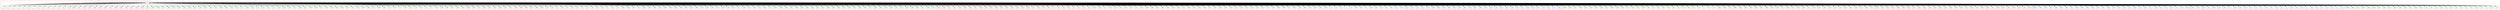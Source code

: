 strict digraph  {
	node [label="\N"];
	subgraph cluster_7 {
		graph [color=green];
		105;
		106;
		107;
		108;
		109;
		110;
		111;
		112;
		113;
		114;
		115;
		116;
		117;
		118;
		119;
		345;
		346;
		347;
		348;
		349;
		350;
		351;
		352;
		353;
		354;
		355;
		356;
		357;
		358;
		359;
	}
	subgraph cluster_11 {
		graph [color=yellow];
		165;
		166;
		167;
		168;
		169;
		170;
		171;
		172;
		173;
		174;
		175;
		176;
		177;
		178;
		179;
		405;
		406;
		407;
		408;
		409;
		410;
		411;
		412;
		413;
		414;
		415;
		416;
		417;
		418;
		419;
	}
	subgraph cluster_3 {
		graph [color=orange];
		45;
		46;
		47;
		48;
		49;
		50;
		51;
		52;
		53;
		54;
		55;
		56;
		57;
		58;
		59;
		285;
		286;
		287;
		288;
		289;
		290;
		291;
		292;
		293;
		294;
		295;
		296;
		297;
		298;
		299;
	}
	subgraph cluster_10 {
		graph [color=grey];
		150;
		151;
		152;
		153;
		154;
		155;
		156;
		157;
		158;
		159;
		160;
		161;
		162;
		163;
		164;
		390;
		391;
		392;
		393;
		394;
		395;
		396;
		397;
		398;
		399;
		400;
		401;
		402;
		403;
		404;
	}
	subgraph cluster_13 {
		graph [color=green];
		195;
		196;
		197;
		198;
		199;
		200;
		201;
		202;
		203;
		204;
		205;
		206;
		207;
		208;
		209;
		435;
		436;
		437;
		438;
		439;
		440;
		441;
		442;
		443;
		444;
		445;
		446;
		447;
		448;
		449;
	}
	subgraph cluster_6 {
		graph [color=red];
		90;
		91;
		92;
		93;
		94;
		95;
		96;
		97;
		98;
		99;
		100;
		101;
		102;
		103;
		104;
		330;
		331;
		332;
		333;
		334;
		335;
		336;
		337;
		338;
		339;
		340;
		341;
		342;
		343;
		344;
	}
	subgraph cluster_15 {
		graph [color=orange];
		225;
		226;
		227;
		228;
		229;
		230;
		231;
		232;
		233;
		234;
		235;
		236;
		237;
		238;
		239;
		465;
		466;
		467;
		468;
		469;
		470;
		471;
		472;
		473;
		474;
		475;
		476;
		477;
		478;
		479;
	}
	subgraph cluster_4 {
		graph [color=grey];
		60;
		61;
		62;
		63;
		64;
		65;
		66;
		67;
		68;
		69;
		70;
		71;
		72;
		73;
		74;
		300;
		301;
		302;
		303;
		304;
		305;
		306;
		307;
		308;
		309;
		310;
		311;
		312;
		313;
		314;
	}
	subgraph cluster_8 {
		graph [color=blue];
		120;
		121;
		122;
		123;
		124;
		125;
		126;
		127;
		128;
		129;
		130;
		131;
		132;
		133;
		134;
		360;
		361;
		362;
		363;
		364;
		365;
		366;
		367;
		368;
		369;
		370;
		371;
		372;
		373;
		374;
	}
	subgraph cluster_5 {
		graph [color=yellow];
		75;
		76;
		77;
		78;
		79;
		80;
		81;
		82;
		83;
		84;
		85;
		86;
		87;
		88;
		89;
		315;
		316;
		317;
		318;
		319;
		320;
		321;
		322;
		323;
		324;
		325;
		326;
		327;
		328;
		329;
	}
	subgraph cluster_9 {
		graph [color=orange];
		135;
		136;
		137;
		138;
		139;
		140;
		141;
		142;
		143;
		144;
		145;
		146;
		147;
		148;
		149;
		375;
		376;
		377;
		378;
		379;
		380;
		381;
		382;
		383;
		384;
		385;
		386;
		387;
		388;
		389;
	}
	subgraph cluster_12 {
		graph [color=red];
		180;
		181;
		182;
		183;
		184;
		185;
		186;
		187;
		188;
		189;
		190;
		191;
		192;
		193;
		194;
		420;
		421;
		422;
		423;
		424;
		425;
		426;
		427;
		428;
		429;
		430;
		431;
		432;
		433;
		434;
	}
	subgraph cluster_14 {
		graph [color=blue];
		210;
		211;
		212;
		213;
		214;
		215;
		216;
		217;
		218;
		219;
		220;
		221;
		222;
		223;
		224;
		450;
		451;
		452;
		453;
		454;
		455;
		456;
		457;
		458;
		459;
		460;
		461;
		462;
		463;
		464;
	}
	subgraph cluster_2 {
		graph [color=blue];
		30;
		31;
		32;
		33;
		34;
		35;
		36;
		37;
		38;
		39;
		40;
		41;
		42;
		43;
		44;
		270;
		271;
		272;
		273;
		274;
		275;
		276;
		277;
		278;
		279;
		280;
		281;
		282;
		283;
		284;
	}
	subgraph cluster_0 {
		graph [color=red];
		0 -> 1;
		0 -> 2;
		0 -> 3;
		0 -> 4;
		0 -> 5;
		0 -> 6;
		0 -> 7;
		0 -> 8;
		0 -> 9;
		0 -> 10;
		0 -> 11;
		0 -> 12;
		0 -> 13;
		0 -> 14;
		0 -> 240;
		0 -> 241;
		0 -> 242;
		0 -> 243;
		0 -> 244;
		0 -> 245;
		0 -> 246;
		0 -> 247;
		0 -> 248;
		0 -> 249;
		0 -> 250;
		0 -> 251;
		0 -> 252;
		0 -> 253;
		0 -> 254;
	}
	subgraph cluster_1 {
		graph [color=green];
		15;
		16;
		17;
		18;
		19;
		20;
		21;
		22;
		23;
		24;
		25;
		26;
		27;
		28;
		29;
		255;
		256;
		257;
		258;
		259;
		260;
		261;
		262;
		263;
		264;
		265;
		266;
		267;
		268;
		269;
	}
	0 -> 15;
	0 -> 16;
	0 -> 17;
	0 -> 18;
	0 -> 19;
	0 -> 20;
	0 -> 21;
	0 -> 22;
	0 -> 23;
	0 -> 24;
	0 -> 25;
	0 -> 26;
	0 -> 27;
	0 -> 28;
	0 -> 29;
	0 -> 30;
	0 -> 31;
	0 -> 32;
	0 -> 33;
	0 -> 34;
	0 -> 35;
	0 -> 36;
	0 -> 37;
	0 -> 38;
	0 -> 39;
	0 -> 40;
	0 -> 41;
	0 -> 42;
	0 -> 43;
	0 -> 44;
	0 -> 45;
	0 -> 46;
	0 -> 47;
	0 -> 48;
	0 -> 49;
	0 -> 50;
	0 -> 51;
	0 -> 52;
	0 -> 53;
	0 -> 54;
	0 -> 55;
	0 -> 56;
	0 -> 57;
	0 -> 58;
	0 -> 59;
	0 -> 60;
	0 -> 61;
	0 -> 62;
	0 -> 63;
	0 -> 64;
	0 -> 65;
	0 -> 66;
	0 -> 67;
	0 -> 68;
	0 -> 69;
	0 -> 70;
	0 -> 71;
	0 -> 72;
	0 -> 73;
	0 -> 74;
	0 -> 75;
	0 -> 76;
	0 -> 77;
	0 -> 78;
	0 -> 79;
	0 -> 80;
	0 -> 81;
	0 -> 82;
	0 -> 83;
	0 -> 84;
	0 -> 85;
	0 -> 86;
	0 -> 87;
	0 -> 88;
	0 -> 89;
	0 -> 90;
	0 -> 91;
	0 -> 92;
	0 -> 93;
	0 -> 94;
	0 -> 95;
	0 -> 96;
	0 -> 97;
	0 -> 98;
	0 -> 99;
	0 -> 100;
	0 -> 101;
	0 -> 102;
	0 -> 103;
	0 -> 104;
	0 -> 105;
	0 -> 106;
	0 -> 107;
	0 -> 108;
	0 -> 109;
	0 -> 110;
	0 -> 111;
	0 -> 112;
	0 -> 113;
	0 -> 114;
	0 -> 115;
	0 -> 116;
	0 -> 117;
	0 -> 118;
	0 -> 119;
	0 -> 120;
	0 -> 121;
	0 -> 122;
	0 -> 123;
	0 -> 124;
	0 -> 125;
	0 -> 126;
	0 -> 127;
	0 -> 128;
	0 -> 129;
	0 -> 130;
	0 -> 131;
	0 -> 132;
	0 -> 133;
	0 -> 134;
	0 -> 135;
	0 -> 136;
	0 -> 137;
	0 -> 138;
	0 -> 139;
	0 -> 140;
	0 -> 141;
	0 -> 142;
	0 -> 143;
	0 -> 144;
	0 -> 145;
	0 -> 146;
	0 -> 147;
	0 -> 148;
	0 -> 149;
	0 -> 150;
	0 -> 151;
	0 -> 152;
	0 -> 153;
	0 -> 154;
	0 -> 155;
	0 -> 156;
	0 -> 157;
	0 -> 158;
	0 -> 159;
	0 -> 160;
	0 -> 161;
	0 -> 162;
	0 -> 163;
	0 -> 164;
	0 -> 165;
	0 -> 166;
	0 -> 167;
	0 -> 168;
	0 -> 169;
	0 -> 170;
	0 -> 171;
	0 -> 172;
	0 -> 173;
	0 -> 174;
	0 -> 175;
	0 -> 176;
	0 -> 177;
	0 -> 178;
	0 -> 179;
	0 -> 180;
	0 -> 181;
	0 -> 182;
	0 -> 183;
	0 -> 184;
	0 -> 185;
	0 -> 186;
	0 -> 187;
	0 -> 188;
	0 -> 189;
	0 -> 190;
	0 -> 191;
	0 -> 192;
	0 -> 193;
	0 -> 194;
	0 -> 195;
	0 -> 196;
	0 -> 197;
	0 -> 198;
	0 -> 199;
	0 -> 200;
	0 -> 201;
	0 -> 202;
	0 -> 203;
	0 -> 204;
	0 -> 205;
	0 -> 206;
	0 -> 207;
	0 -> 208;
	0 -> 209;
	0 -> 210;
	0 -> 211;
	0 -> 212;
	0 -> 213;
	0 -> 214;
	0 -> 215;
	0 -> 216;
	0 -> 217;
	0 -> 218;
	0 -> 219;
	0 -> 220;
	0 -> 221;
	0 -> 222;
	0 -> 223;
	0 -> 224;
	0 -> 225;
	0 -> 226;
	0 -> 227;
	0 -> 228;
	0 -> 229;
	0 -> 230;
	0 -> 231;
	0 -> 232;
	0 -> 233;
	0 -> 234;
	0 -> 235;
	0 -> 236;
	0 -> 237;
	0 -> 238;
	0 -> 239;
	0 -> 255;
	0 -> 256;
	0 -> 257;
	0 -> 258;
	0 -> 259;
	0 -> 260;
	0 -> 261;
	0 -> 262;
	0 -> 263;
	0 -> 264;
	0 -> 265;
	0 -> 266;
	0 -> 267;
	0 -> 268;
	0 -> 269;
	0 -> 270;
	0 -> 271;
	0 -> 272;
	0 -> 273;
	0 -> 274;
	0 -> 275;
	0 -> 276;
	0 -> 277;
	0 -> 278;
	0 -> 279;
	0 -> 280;
	0 -> 281;
	0 -> 282;
	0 -> 283;
	0 -> 284;
	0 -> 285;
	0 -> 286;
	0 -> 287;
	0 -> 288;
	0 -> 289;
	0 -> 290;
	0 -> 291;
	0 -> 292;
	0 -> 293;
	0 -> 294;
	0 -> 295;
	0 -> 296;
	0 -> 297;
	0 -> 298;
	0 -> 299;
	0 -> 300;
	0 -> 301;
	0 -> 302;
	0 -> 303;
	0 -> 304;
	0 -> 305;
	0 -> 306;
	0 -> 307;
	0 -> 308;
	0 -> 309;
	0 -> 310;
	0 -> 311;
	0 -> 312;
	0 -> 313;
	0 -> 314;
	0 -> 315;
	0 -> 316;
	0 -> 317;
	0 -> 318;
	0 -> 319;
	0 -> 320;
	0 -> 321;
	0 -> 322;
	0 -> 323;
	0 -> 324;
	0 -> 325;
	0 -> 326;
	0 -> 327;
	0 -> 328;
	0 -> 329;
	0 -> 330;
	0 -> 331;
	0 -> 332;
	0 -> 333;
	0 -> 334;
	0 -> 335;
	0 -> 336;
	0 -> 337;
	0 -> 338;
	0 -> 339;
	0 -> 340;
	0 -> 341;
	0 -> 342;
	0 -> 343;
	0 -> 344;
	0 -> 345;
	0 -> 346;
	0 -> 347;
	0 -> 348;
	0 -> 349;
	0 -> 350;
	0 -> 351;
	0 -> 352;
	0 -> 353;
	0 -> 354;
	0 -> 355;
	0 -> 356;
	0 -> 357;
	0 -> 358;
	0 -> 359;
	0 -> 360;
	0 -> 361;
	0 -> 362;
	0 -> 363;
	0 -> 364;
	0 -> 365;
	0 -> 366;
	0 -> 367;
	0 -> 368;
	0 -> 369;
	0 -> 370;
	0 -> 371;
	0 -> 372;
	0 -> 373;
	0 -> 374;
	0 -> 375;
	0 -> 376;
	0 -> 377;
	0 -> 378;
	0 -> 379;
	0 -> 380;
	0 -> 381;
	0 -> 382;
	0 -> 383;
	0 -> 384;
	0 -> 385;
	0 -> 386;
	0 -> 387;
	0 -> 388;
	0 -> 389;
	0 -> 390;
	0 -> 391;
	0 -> 392;
	0 -> 393;
	0 -> 394;
	0 -> 395;
	0 -> 396;
	0 -> 397;
	0 -> 398;
	0 -> 399;
	0 -> 400;
	0 -> 401;
	0 -> 402;
	0 -> 403;
	0 -> 404;
	0 -> 405;
	0 -> 406;
	0 -> 407;
	0 -> 408;
	0 -> 409;
	0 -> 410;
	0 -> 411;
	0 -> 412;
	0 -> 413;
	0 -> 414;
	0 -> 415;
	0 -> 416;
	0 -> 417;
	0 -> 418;
	0 -> 419;
	0 -> 420;
	0 -> 421;
	0 -> 422;
	0 -> 423;
	0 -> 424;
	0 -> 425;
	0 -> 426;
	0 -> 427;
	0 -> 428;
	0 -> 429;
	0 -> 430;
	0 -> 431;
	0 -> 432;
	0 -> 433;
	0 -> 434;
	0 -> 435;
	0 -> 436;
	0 -> 437;
	0 -> 438;
	0 -> 439;
	0 -> 440;
	0 -> 441;
	0 -> 442;
	0 -> 443;
	0 -> 444;
	0 -> 445;
	0 -> 446;
	0 -> 447;
	0 -> 448;
	0 -> 449;
	0 -> 450;
	0 -> 451;
	0 -> 452;
	0 -> 453;
	0 -> 454;
	0 -> 455;
	0 -> 456;
	0 -> 457;
	0 -> 458;
	0 -> 459;
	0 -> 460;
	0 -> 461;
	0 -> 462;
	0 -> 463;
	0 -> 464;
	0 -> 465;
	0 -> 466;
	0 -> 467;
	0 -> 468;
	0 -> 469;
	0 -> 470;
	0 -> 471;
	0 -> 472;
	0 -> 473;
	0 -> 474;
	0 -> 475;
	0 -> 476;
	0 -> 477;
	0 -> 478;
	0 -> 479;
}
